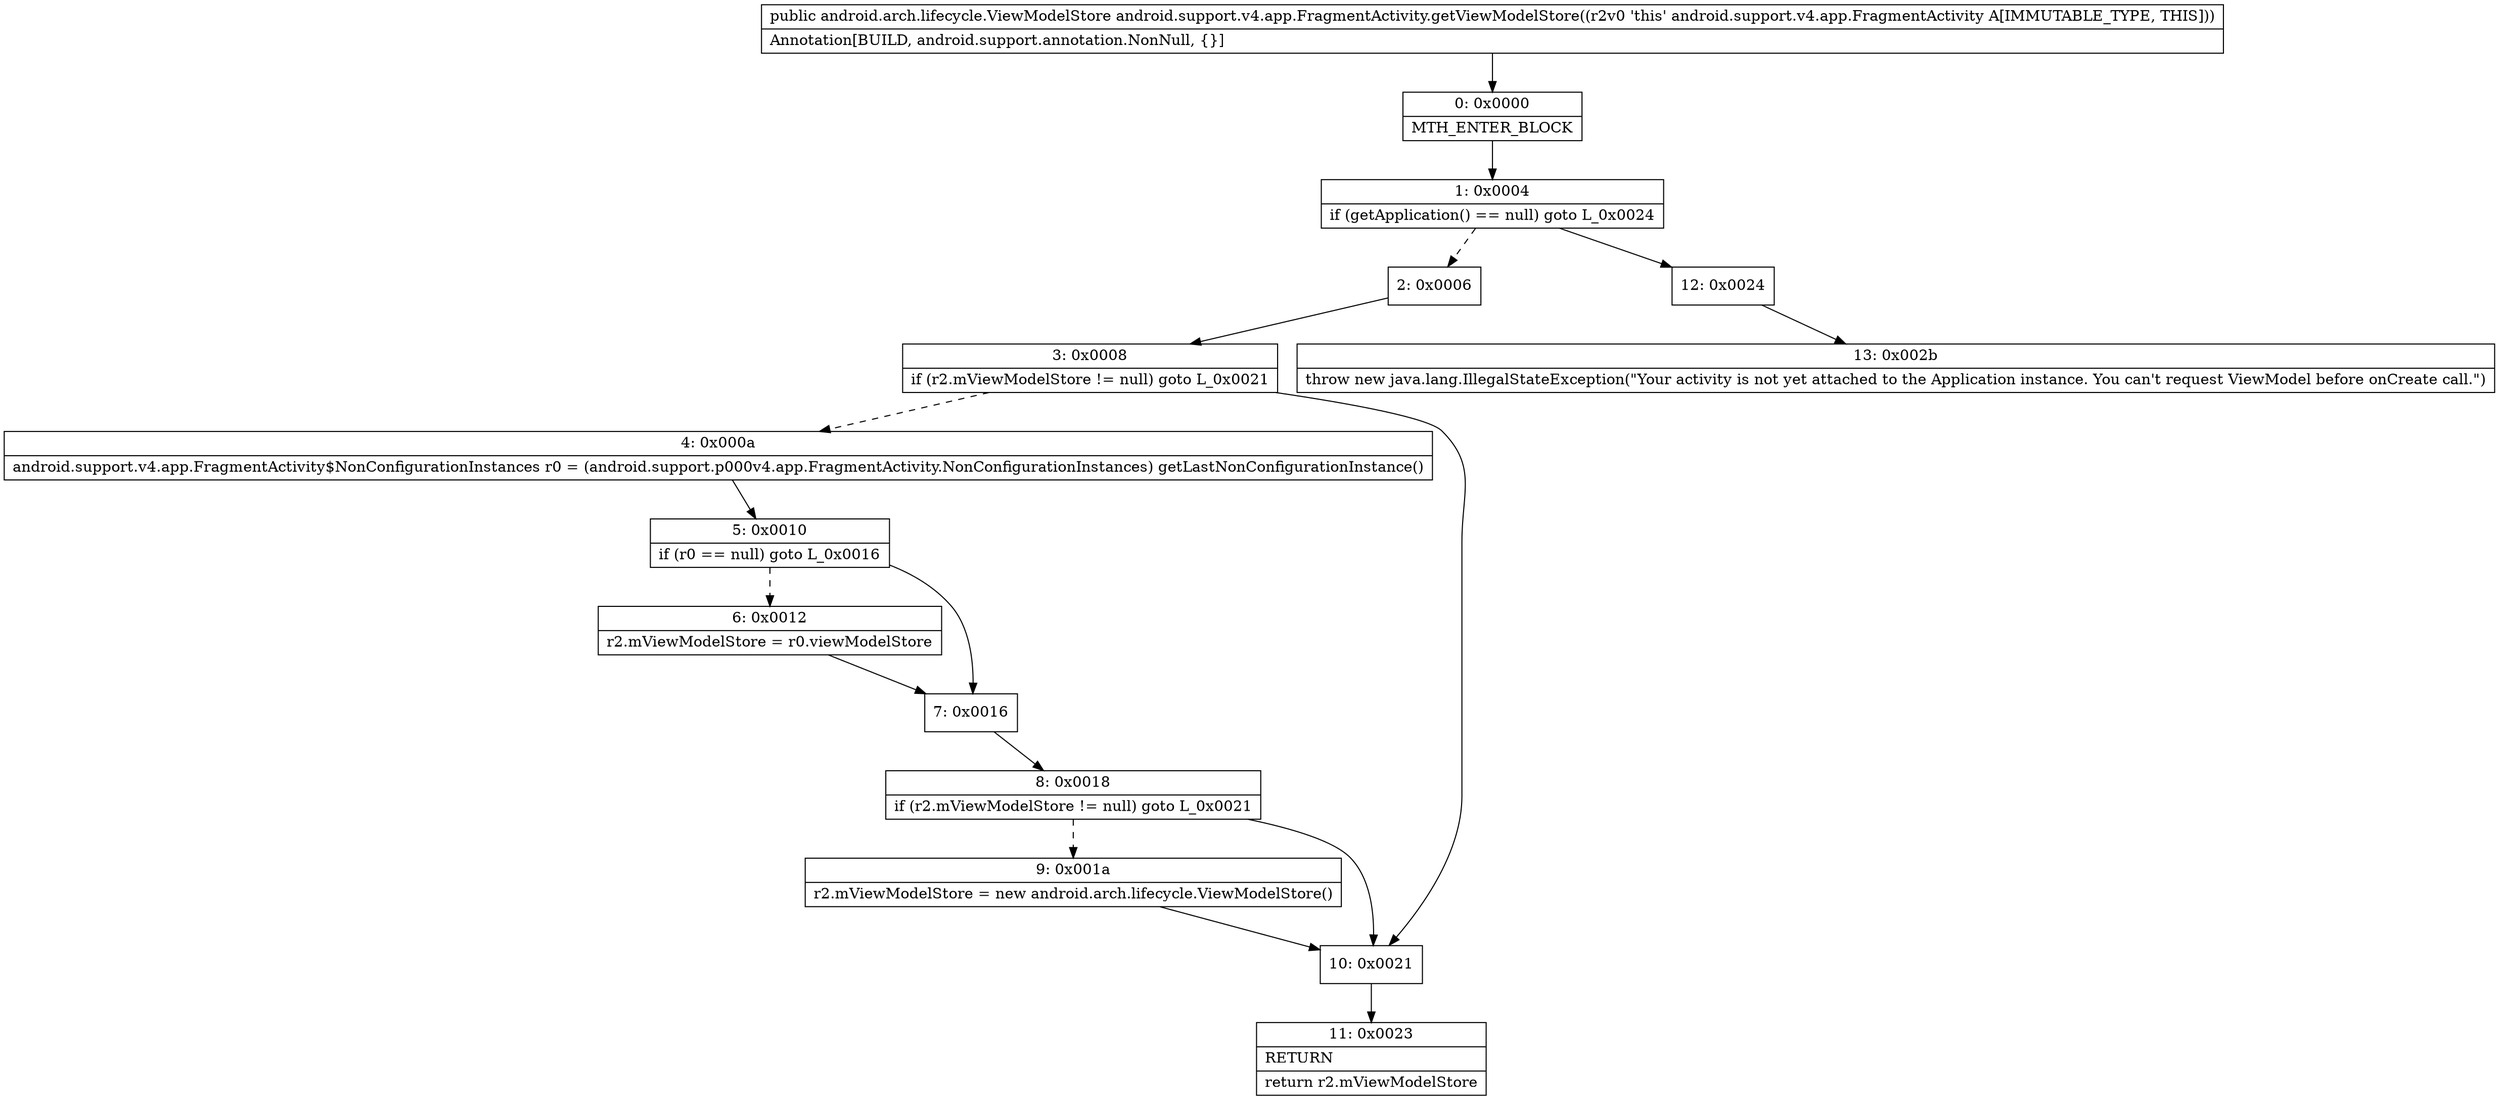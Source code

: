 digraph "CFG forandroid.support.v4.app.FragmentActivity.getViewModelStore()Landroid\/arch\/lifecycle\/ViewModelStore;" {
Node_0 [shape=record,label="{0\:\ 0x0000|MTH_ENTER_BLOCK\l}"];
Node_1 [shape=record,label="{1\:\ 0x0004|if (getApplication() == null) goto L_0x0024\l}"];
Node_2 [shape=record,label="{2\:\ 0x0006}"];
Node_3 [shape=record,label="{3\:\ 0x0008|if (r2.mViewModelStore != null) goto L_0x0021\l}"];
Node_4 [shape=record,label="{4\:\ 0x000a|android.support.v4.app.FragmentActivity$NonConfigurationInstances r0 = (android.support.p000v4.app.FragmentActivity.NonConfigurationInstances) getLastNonConfigurationInstance()\l}"];
Node_5 [shape=record,label="{5\:\ 0x0010|if (r0 == null) goto L_0x0016\l}"];
Node_6 [shape=record,label="{6\:\ 0x0012|r2.mViewModelStore = r0.viewModelStore\l}"];
Node_7 [shape=record,label="{7\:\ 0x0016}"];
Node_8 [shape=record,label="{8\:\ 0x0018|if (r2.mViewModelStore != null) goto L_0x0021\l}"];
Node_9 [shape=record,label="{9\:\ 0x001a|r2.mViewModelStore = new android.arch.lifecycle.ViewModelStore()\l}"];
Node_10 [shape=record,label="{10\:\ 0x0021}"];
Node_11 [shape=record,label="{11\:\ 0x0023|RETURN\l|return r2.mViewModelStore\l}"];
Node_12 [shape=record,label="{12\:\ 0x0024}"];
Node_13 [shape=record,label="{13\:\ 0x002b|throw new java.lang.IllegalStateException(\"Your activity is not yet attached to the Application instance. You can't request ViewModel before onCreate call.\")\l}"];
MethodNode[shape=record,label="{public android.arch.lifecycle.ViewModelStore android.support.v4.app.FragmentActivity.getViewModelStore((r2v0 'this' android.support.v4.app.FragmentActivity A[IMMUTABLE_TYPE, THIS]))  | Annotation[BUILD, android.support.annotation.NonNull, \{\}]\l}"];
MethodNode -> Node_0;
Node_0 -> Node_1;
Node_1 -> Node_2[style=dashed];
Node_1 -> Node_12;
Node_2 -> Node_3;
Node_3 -> Node_4[style=dashed];
Node_3 -> Node_10;
Node_4 -> Node_5;
Node_5 -> Node_6[style=dashed];
Node_5 -> Node_7;
Node_6 -> Node_7;
Node_7 -> Node_8;
Node_8 -> Node_9[style=dashed];
Node_8 -> Node_10;
Node_9 -> Node_10;
Node_10 -> Node_11;
Node_12 -> Node_13;
}

